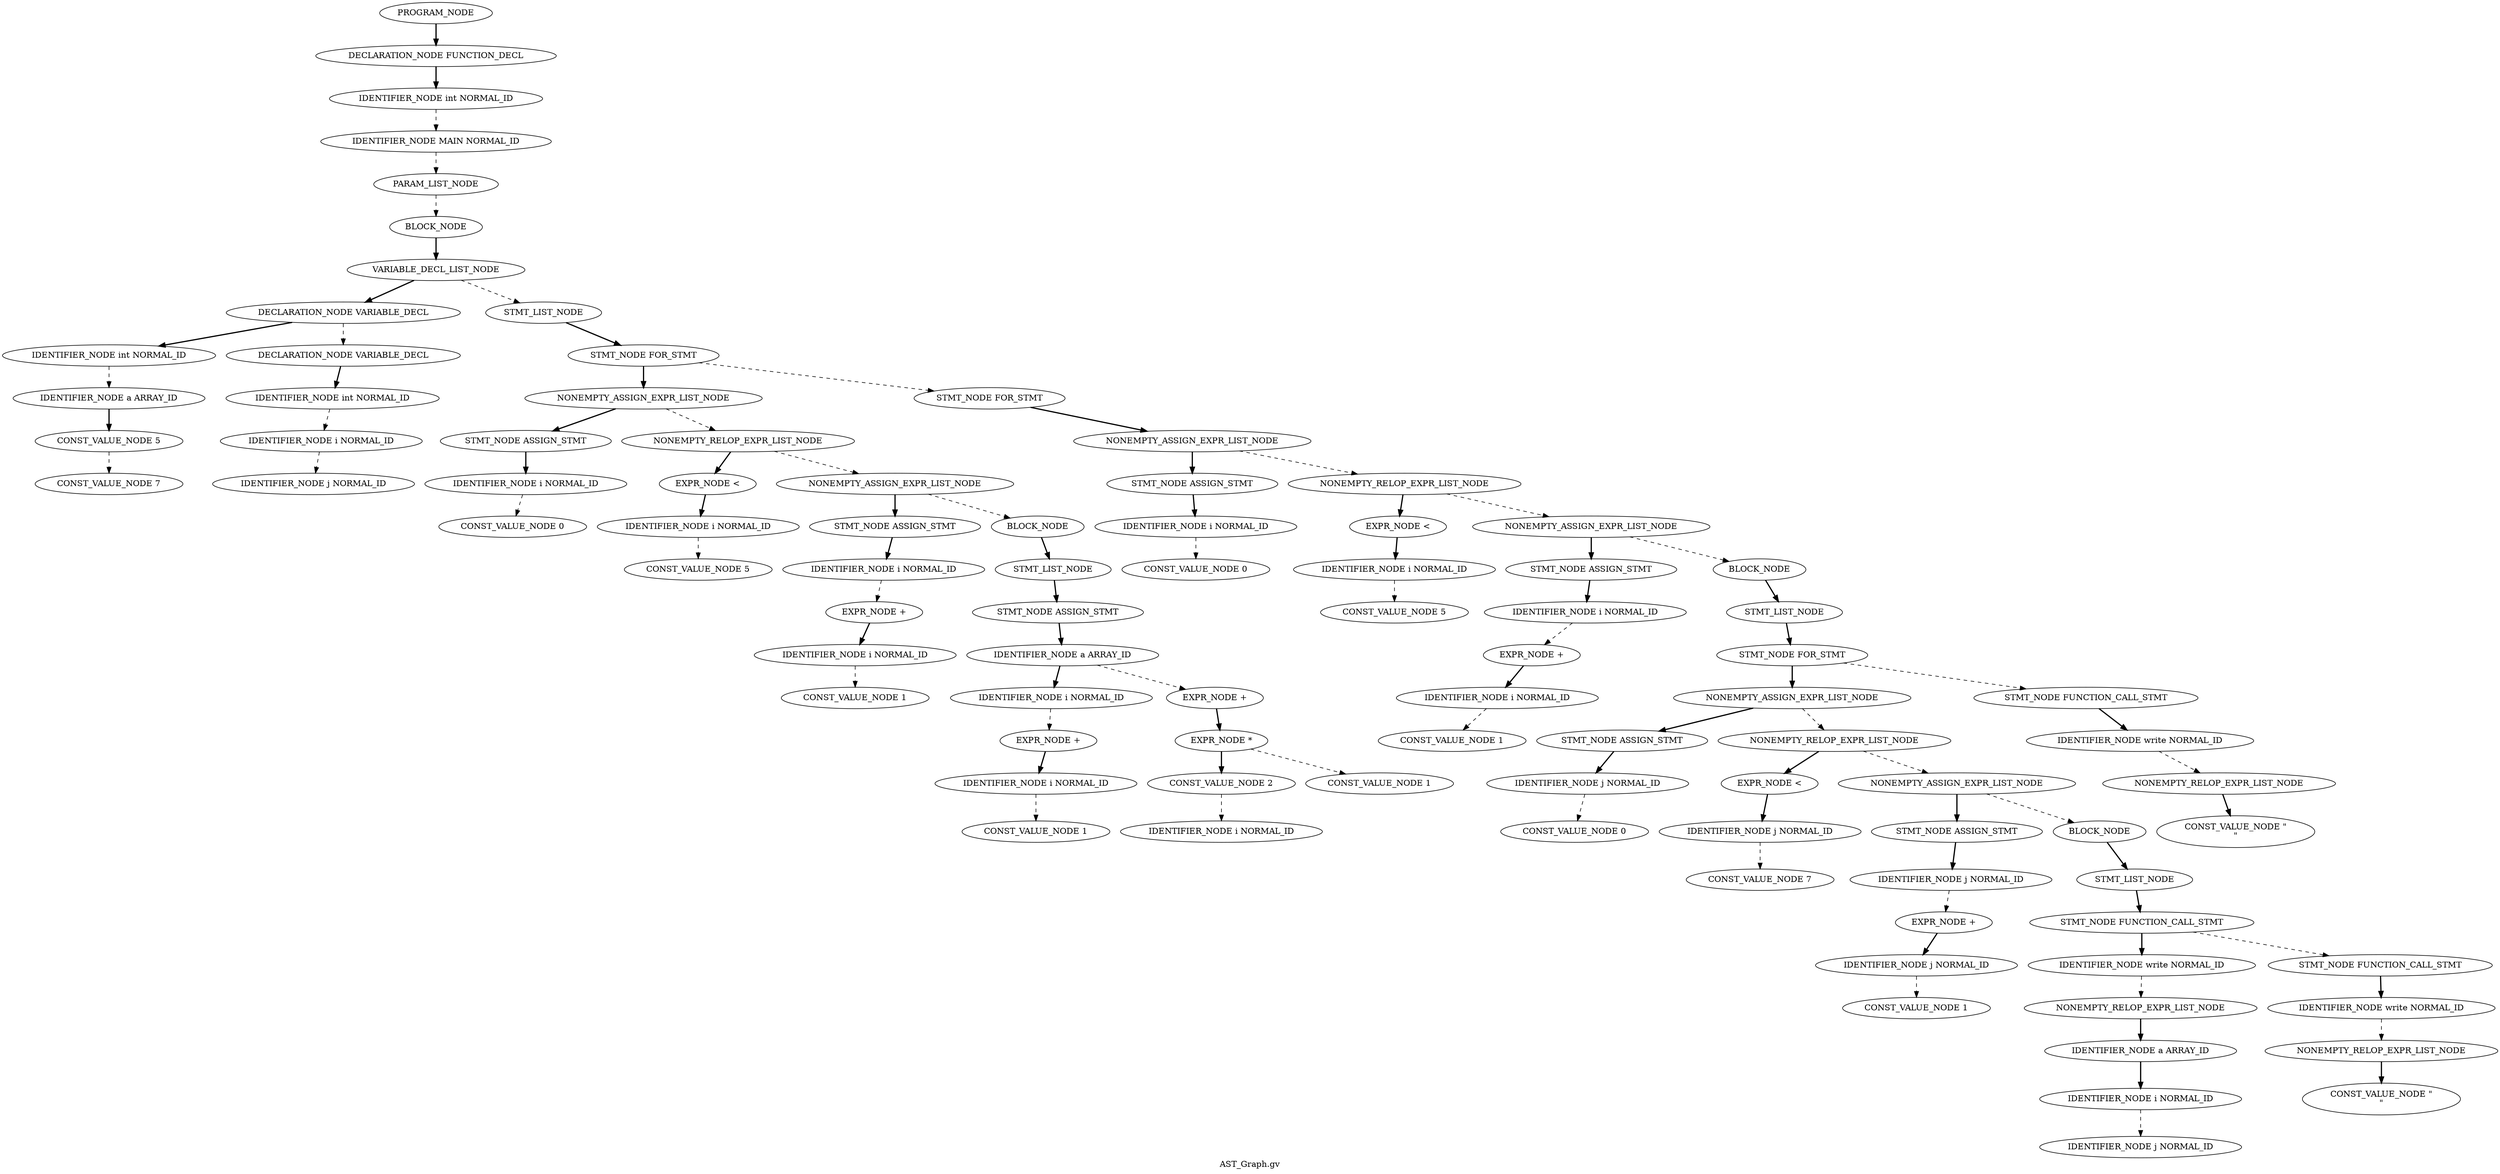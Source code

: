 Digraph AST
{
label = "AST_Graph.gv"
node0 [label ="PROGRAM_NODE"]
node1 [label ="DECLARATION_NODE FUNCTION_DECL"]
node2 [label ="IDENTIFIER_NODE int NORMAL_ID"]
node3 [label ="IDENTIFIER_NODE MAIN NORMAL_ID"]
node4 [label ="PARAM_LIST_NODE"]
node5 [label ="BLOCK_NODE"]
node6 [label ="VARIABLE_DECL_LIST_NODE"]
node7 [label ="DECLARATION_NODE VARIABLE_DECL"]
node8 [label ="IDENTIFIER_NODE int NORMAL_ID"]
node9 [label ="IDENTIFIER_NODE a ARRAY_ID"]
node10 [label ="CONST_VALUE_NODE 5"]
node11 [label ="CONST_VALUE_NODE 7"]
node10 -> node11 [style = dashed]
node9 -> node10 [style = bold]
node8 -> node9 [style = dashed]
node7 -> node8 [style = bold]
node12 [label ="DECLARATION_NODE VARIABLE_DECL"]
node13 [label ="IDENTIFIER_NODE int NORMAL_ID"]
node14 [label ="IDENTIFIER_NODE i NORMAL_ID"]
node15 [label ="IDENTIFIER_NODE j NORMAL_ID"]
node14 -> node15 [style = dashed]
node13 -> node14 [style = dashed]
node12 -> node13 [style = bold]
node7 -> node12 [style = dashed]
node6 -> node7 [style = bold]
node16 [label ="STMT_LIST_NODE"]
node17 [label ="STMT_NODE FOR_STMT"]
node18 [label ="NONEMPTY_ASSIGN_EXPR_LIST_NODE"]
node19 [label ="STMT_NODE ASSIGN_STMT"]
node20 [label ="IDENTIFIER_NODE i NORMAL_ID"]
node21 [label ="CONST_VALUE_NODE 0"]
node20 -> node21 [style = dashed]
node19 -> node20 [style = bold]
node18 -> node19 [style = bold]
node22 [label ="NONEMPTY_RELOP_EXPR_LIST_NODE"]
node23 [label ="EXPR_NODE <"]
node24 [label ="IDENTIFIER_NODE i NORMAL_ID"]
node25 [label ="CONST_VALUE_NODE 5"]
node24 -> node25 [style = dashed]
node23 -> node24 [style = bold]
node22 -> node23 [style = bold]
node26 [label ="NONEMPTY_ASSIGN_EXPR_LIST_NODE"]
node27 [label ="STMT_NODE ASSIGN_STMT"]
node28 [label ="IDENTIFIER_NODE i NORMAL_ID"]
node29 [label ="EXPR_NODE +"]
node30 [label ="IDENTIFIER_NODE i NORMAL_ID"]
node31 [label ="CONST_VALUE_NODE 1"]
node30 -> node31 [style = dashed]
node29 -> node30 [style = bold]
node28 -> node29 [style = dashed]
node27 -> node28 [style = bold]
node26 -> node27 [style = bold]
node32 [label ="BLOCK_NODE"]
node33 [label ="STMT_LIST_NODE"]
node34 [label ="STMT_NODE ASSIGN_STMT"]
node35 [label ="IDENTIFIER_NODE a ARRAY_ID"]
node36 [label ="IDENTIFIER_NODE i NORMAL_ID"]
node37 [label ="EXPR_NODE +"]
node38 [label ="IDENTIFIER_NODE i NORMAL_ID"]
node39 [label ="CONST_VALUE_NODE 1"]
node38 -> node39 [style = dashed]
node37 -> node38 [style = bold]
node36 -> node37 [style = dashed]
node35 -> node36 [style = bold]
node40 [label ="EXPR_NODE +"]
node41 [label ="EXPR_NODE *"]
node42 [label ="CONST_VALUE_NODE 2"]
node43 [label ="IDENTIFIER_NODE i NORMAL_ID"]
node42 -> node43 [style = dashed]
node41 -> node42 [style = bold]
node44 [label ="CONST_VALUE_NODE 1"]
node41 -> node44 [style = dashed]
node40 -> node41 [style = bold]
node35 -> node40 [style = dashed]
node34 -> node35 [style = bold]
node33 -> node34 [style = bold]
node32 -> node33 [style = bold]
node26 -> node32 [style = dashed]
node22 -> node26 [style = dashed]
node18 -> node22 [style = dashed]
node17 -> node18 [style = bold]
node45 [label ="STMT_NODE FOR_STMT"]
node46 [label ="NONEMPTY_ASSIGN_EXPR_LIST_NODE"]
node47 [label ="STMT_NODE ASSIGN_STMT"]
node48 [label ="IDENTIFIER_NODE i NORMAL_ID"]
node49 [label ="CONST_VALUE_NODE 0"]
node48 -> node49 [style = dashed]
node47 -> node48 [style = bold]
node46 -> node47 [style = bold]
node50 [label ="NONEMPTY_RELOP_EXPR_LIST_NODE"]
node51 [label ="EXPR_NODE <"]
node52 [label ="IDENTIFIER_NODE i NORMAL_ID"]
node53 [label ="CONST_VALUE_NODE 5"]
node52 -> node53 [style = dashed]
node51 -> node52 [style = bold]
node50 -> node51 [style = bold]
node54 [label ="NONEMPTY_ASSIGN_EXPR_LIST_NODE"]
node55 [label ="STMT_NODE ASSIGN_STMT"]
node56 [label ="IDENTIFIER_NODE i NORMAL_ID"]
node57 [label ="EXPR_NODE +"]
node58 [label ="IDENTIFIER_NODE i NORMAL_ID"]
node59 [label ="CONST_VALUE_NODE 1"]
node58 -> node59 [style = dashed]
node57 -> node58 [style = bold]
node56 -> node57 [style = dashed]
node55 -> node56 [style = bold]
node54 -> node55 [style = bold]
node60 [label ="BLOCK_NODE"]
node61 [label ="STMT_LIST_NODE"]
node62 [label ="STMT_NODE FOR_STMT"]
node63 [label ="NONEMPTY_ASSIGN_EXPR_LIST_NODE"]
node64 [label ="STMT_NODE ASSIGN_STMT"]
node65 [label ="IDENTIFIER_NODE j NORMAL_ID"]
node66 [label ="CONST_VALUE_NODE 0"]
node65 -> node66 [style = dashed]
node64 -> node65 [style = bold]
node63 -> node64 [style = bold]
node67 [label ="NONEMPTY_RELOP_EXPR_LIST_NODE"]
node68 [label ="EXPR_NODE <"]
node69 [label ="IDENTIFIER_NODE j NORMAL_ID"]
node70 [label ="CONST_VALUE_NODE 7"]
node69 -> node70 [style = dashed]
node68 -> node69 [style = bold]
node67 -> node68 [style = bold]
node71 [label ="NONEMPTY_ASSIGN_EXPR_LIST_NODE"]
node72 [label ="STMT_NODE ASSIGN_STMT"]
node73 [label ="IDENTIFIER_NODE j NORMAL_ID"]
node74 [label ="EXPR_NODE +"]
node75 [label ="IDENTIFIER_NODE j NORMAL_ID"]
node76 [label ="CONST_VALUE_NODE 1"]
node75 -> node76 [style = dashed]
node74 -> node75 [style = bold]
node73 -> node74 [style = dashed]
node72 -> node73 [style = bold]
node71 -> node72 [style = bold]
node77 [label ="BLOCK_NODE"]
node78 [label ="STMT_LIST_NODE"]
node79 [label ="STMT_NODE FUNCTION_CALL_STMT"]
node80 [label ="IDENTIFIER_NODE write NORMAL_ID"]
node81 [label ="NONEMPTY_RELOP_EXPR_LIST_NODE"]
node82 [label ="IDENTIFIER_NODE a ARRAY_ID"]
node83 [label ="IDENTIFIER_NODE i NORMAL_ID"]
node84 [label ="IDENTIFIER_NODE j NORMAL_ID"]
node83 -> node84 [style = dashed]
node82 -> node83 [style = bold]
node81 -> node82 [style = bold]
node80 -> node81 [style = dashed]
node79 -> node80 [style = bold]
node85 [label ="STMT_NODE FUNCTION_CALL_STMT"]
node86 [label ="IDENTIFIER_NODE write NORMAL_ID"]
node87 [label ="NONEMPTY_RELOP_EXPR_LIST_NODE"]
node88 [label ="CONST_VALUE_NODE \"\n\""]
node87 -> node88 [style = bold]
node86 -> node87 [style = dashed]
node85 -> node86 [style = bold]
node79 -> node85 [style = dashed]
node78 -> node79 [style = bold]
node77 -> node78 [style = bold]
node71 -> node77 [style = dashed]
node67 -> node71 [style = dashed]
node63 -> node67 [style = dashed]
node62 -> node63 [style = bold]
node89 [label ="STMT_NODE FUNCTION_CALL_STMT"]
node90 [label ="IDENTIFIER_NODE write NORMAL_ID"]
node91 [label ="NONEMPTY_RELOP_EXPR_LIST_NODE"]
node92 [label ="CONST_VALUE_NODE \"\n\""]
node91 -> node92 [style = bold]
node90 -> node91 [style = dashed]
node89 -> node90 [style = bold]
node62 -> node89 [style = dashed]
node61 -> node62 [style = bold]
node60 -> node61 [style = bold]
node54 -> node60 [style = dashed]
node50 -> node54 [style = dashed]
node46 -> node50 [style = dashed]
node45 -> node46 [style = bold]
node17 -> node45 [style = dashed]
node16 -> node17 [style = bold]
node6 -> node16 [style = dashed]
node5 -> node6 [style = bold]
node4 -> node5 [style = dashed]
node3 -> node4 [style = dashed]
node2 -> node3 [style = dashed]
node1 -> node2 [style = bold]
node0 -> node1 [style = bold]
}
